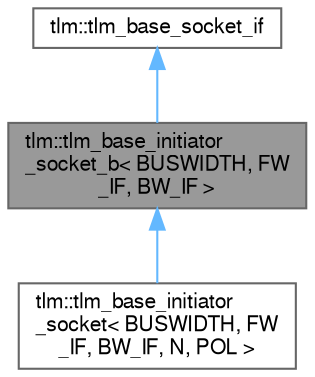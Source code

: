 digraph "tlm::tlm_base_initiator_socket_b&lt; BUSWIDTH, FW_IF, BW_IF &gt;"
{
 // LATEX_PDF_SIZE
  bgcolor="transparent";
  edge [fontname=FreeSans,fontsize=10,labelfontname=FreeSans,labelfontsize=10];
  node [fontname=FreeSans,fontsize=10,shape=box,height=0.2,width=0.4];
  Node1 [id="Node000001",label="tlm::tlm_base_initiator\l_socket_b\< BUSWIDTH, FW\l_IF, BW_IF \>",height=0.2,width=0.4,color="gray40", fillcolor="grey60", style="filled", fontcolor="black",tooltip=" "];
  Node2 -> Node1 [id="edge1_Node000001_Node000002",dir="back",color="steelblue1",style="solid",tooltip=" "];
  Node2 [id="Node000002",label="tlm::tlm_base_socket_if",height=0.2,width=0.4,color="gray40", fillcolor="white", style="filled",URL="$a01237.html",tooltip=" "];
  Node1 -> Node3 [id="edge2_Node000001_Node000003",dir="back",color="steelblue1",style="solid",tooltip=" "];
  Node3 [id="Node000003",label="tlm::tlm_base_initiator\l_socket\< BUSWIDTH, FW\l_IF, BW_IF, N, POL \>",height=0.2,width=0.4,color="gray40", fillcolor="white", style="filled",URL="$a01253.html",tooltip=" "];
}
